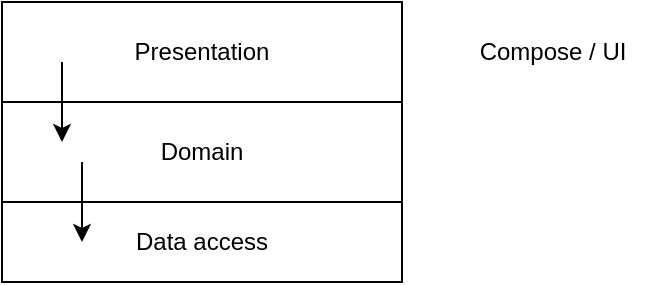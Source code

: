 <mxfile version="20.3.0" type="device" pages="6"><diagram id="-VQBMEdjraLvS2g9tJUU" name="Page-1"><mxGraphModel dx="927" dy="540" grid="1" gridSize="10" guides="1" tooltips="1" connect="1" arrows="1" fold="1" page="1" pageScale="1" pageWidth="827" pageHeight="1169" math="0" shadow="0"><root><mxCell id="0"/><mxCell id="1" parent="0"/><mxCell id="y2qVCAblu0RFhjymkAPy-1" value="Data access" style="rounded=0;whiteSpace=wrap;html=1;" parent="1" vertex="1"><mxGeometry x="160" y="320" width="200" height="40" as="geometry"/></mxCell><mxCell id="y2qVCAblu0RFhjymkAPy-2" value="Domain" style="rounded=0;whiteSpace=wrap;html=1;" parent="1" vertex="1"><mxGeometry x="160" y="270" width="200" height="50" as="geometry"/></mxCell><mxCell id="y2qVCAblu0RFhjymkAPy-3" value="Presentation" style="rounded=0;whiteSpace=wrap;html=1;" parent="1" vertex="1"><mxGeometry x="160" y="220" width="200" height="50" as="geometry"/></mxCell><mxCell id="y2qVCAblu0RFhjymkAPy-4" value="Compose / UI" style="text;html=1;align=center;verticalAlign=middle;resizable=0;points=[];autosize=1;strokeColor=none;fillColor=none;" parent="1" vertex="1"><mxGeometry x="385" y="230" width="100" height="30" as="geometry"/></mxCell><mxCell id="y2qVCAblu0RFhjymkAPy-5" value="" style="endArrow=classic;html=1;rounded=0;" parent="1" edge="1"><mxGeometry width="50" height="50" relative="1" as="geometry"><mxPoint x="190" y="250" as="sourcePoint"/><mxPoint x="190" y="290" as="targetPoint"/></mxGeometry></mxCell><mxCell id="y2qVCAblu0RFhjymkAPy-6" value="" style="endArrow=classic;html=1;rounded=0;" parent="1" edge="1"><mxGeometry width="50" height="50" relative="1" as="geometry"><mxPoint x="200" y="300" as="sourcePoint"/><mxPoint x="200" y="340" as="targetPoint"/></mxGeometry></mxCell></root></mxGraphModel></diagram><diagram id="BGA8KspBysICC5RvKh3o" name="Page-2"><mxGraphModel dx="770" dy="540" grid="1" gridSize="10" guides="1" tooltips="1" connect="1" arrows="1" fold="1" page="1" pageScale="1" pageWidth="827" pageHeight="1169" math="0" shadow="0"><root><mxCell id="0"/><mxCell id="1" parent="0"/><mxCell id="3PRIuShr3V97ZA61fkVz-1" value="root" style="rounded=0;whiteSpace=wrap;html=1;" parent="1" vertex="1"><mxGeometry x="190" y="120" width="90" height="40" as="geometry"/></mxCell><mxCell id="3PRIuShr3V97ZA61fkVz-2" value="QuoteOfDay&lt;br&gt;Screen" style="rounded=0;whiteSpace=wrap;html=1;" parent="1" vertex="1"><mxGeometry x="260" y="230" width="90" height="40" as="geometry"/></mxCell><mxCell id="3PRIuShr3V97ZA61fkVz-3" value="Loading&lt;br&gt;Button" style="rounded=0;whiteSpace=wrap;html=1;" parent="1" vertex="1"><mxGeometry x="330" y="320" width="90" height="40" as="geometry"/></mxCell><mxCell id="3PRIuShr3V97ZA61fkVz-4" value="Quote&lt;br&gt;View" style="rounded=0;whiteSpace=wrap;html=1;" parent="1" vertex="1"><mxGeometry x="190" y="320" width="90" height="40" as="geometry"/></mxCell><mxCell id="3PRIuShr3V97ZA61fkVz-5" value="" style="endArrow=classic;html=1;rounded=0;exitX=0.75;exitY=1;exitDx=0;exitDy=0;" parent="1" source="3PRIuShr3V97ZA61fkVz-1" target="3PRIuShr3V97ZA61fkVz-2" edge="1"><mxGeometry width="50" height="50" relative="1" as="geometry"><mxPoint x="320" y="200" as="sourcePoint"/><mxPoint x="370" y="150" as="targetPoint"/></mxGeometry></mxCell><mxCell id="3PRIuShr3V97ZA61fkVz-6" value="" style="endArrow=classic;html=1;rounded=0;exitX=0.25;exitY=1;exitDx=0;exitDy=0;" parent="1" source="3PRIuShr3V97ZA61fkVz-2" target="3PRIuShr3V97ZA61fkVz-4" edge="1"><mxGeometry width="50" height="50" relative="1" as="geometry"><mxPoint x="247.5" y="170" as="sourcePoint"/><mxPoint x="300" y="240" as="targetPoint"/></mxGeometry></mxCell><mxCell id="3PRIuShr3V97ZA61fkVz-7" value="" style="endArrow=classic;html=1;rounded=0;entryX=0.5;entryY=0;entryDx=0;entryDy=0;" parent="1" source="3PRIuShr3V97ZA61fkVz-2" target="3PRIuShr3V97ZA61fkVz-3" edge="1"><mxGeometry width="50" height="50" relative="1" as="geometry"><mxPoint x="413.93" y="260" as="sourcePoint"/><mxPoint x="380.001" y="310" as="targetPoint"/></mxGeometry></mxCell><mxCell id="3PRIuShr3V97ZA61fkVz-9" value="" style="shape=cylinder3;whiteSpace=wrap;html=1;boundedLbl=1;backgroundOutline=1;size=4;" parent="1" vertex="1"><mxGeometry x="180" y="150" width="30" height="30" as="geometry"/></mxCell></root></mxGraphModel></diagram><diagram id="1WEtRW9-PBqCQvGHnTmv" name="Page-3"><mxGraphModel dx="1231" dy="821" grid="1" gridSize="10" guides="1" tooltips="1" connect="1" arrows="1" fold="1" page="1" pageScale="1" pageWidth="827" pageHeight="1169" math="0" shadow="0"><root><mxCell id="0"/><mxCell id="1" parent="0"/><mxCell id="hmx8qfYnYiyP2aGDcsZM-3" value="Application" style="html=1;" vertex="1" parent="1"><mxGeometry x="240" y="110" width="110" height="50" as="geometry"/></mxCell><mxCell id="hmx8qfYnYiyP2aGDcsZM-4" value="QuoteOfDay&lt;br&gt;Application" style="html=1;" vertex="1" parent="1"><mxGeometry x="120" y="280" width="110" height="50" as="geometry"/></mxCell><mxCell id="hmx8qfYnYiyP2aGDcsZM-5" value="Extends" style="endArrow=block;endSize=16;endFill=0;html=1;rounded=0;" edge="1" parent="1" source="hmx8qfYnYiyP2aGDcsZM-4" target="hmx8qfYnYiyP2aGDcsZM-3"><mxGeometry width="160" relative="1" as="geometry"><mxPoint x="260" y="265" as="sourcePoint"/><mxPoint x="420" y="265" as="targetPoint"/></mxGeometry></mxCell><mxCell id="hmx8qfYnYiyP2aGDcsZM-6" value="QuoteOfDay&lt;br&gt;TestApplication" style="html=1;" vertex="1" parent="1"><mxGeometry x="340" y="280" width="110" height="50" as="geometry"/></mxCell><mxCell id="hmx8qfYnYiyP2aGDcsZM-7" value="Extends" style="endArrow=block;endSize=16;endFill=0;html=1;rounded=0;" edge="1" parent="1" source="hmx8qfYnYiyP2aGDcsZM-6" target="hmx8qfYnYiyP2aGDcsZM-3"><mxGeometry width="160" relative="1" as="geometry"><mxPoint x="202.647" y="290" as="sourcePoint"/><mxPoint x="287.353" y="170" as="targetPoint"/></mxGeometry></mxCell><mxCell id="hmx8qfYnYiyP2aGDcsZM-9" value="&lt;p style=&quot;margin:0px;margin-top:4px;text-align:center;&quot;&gt;&lt;i&gt;&amp;lt;&amp;lt;Interface&amp;gt;&amp;gt;&lt;/i&gt;&lt;br&gt;&lt;b&gt;DependenciesContainer&lt;/b&gt;&lt;/p&gt;&lt;hr size=&quot;1&quot;&gt;&lt;p style=&quot;margin:0px;margin-left:4px;&quot;&gt;+ quoteService: QuoteOfDayService&lt;br&gt;&lt;/p&gt;&lt;p style=&quot;margin:0px;margin-left:4px;&quot;&gt;&lt;br&gt;&lt;/p&gt;" style="verticalAlign=top;align=left;overflow=fill;fontSize=12;fontFamily=Helvetica;html=1;" vertex="1" parent="1"><mxGeometry x="450" y="60" width="230" height="80" as="geometry"/></mxCell><mxCell id="hmx8qfYnYiyP2aGDcsZM-10" value="" style="endArrow=block;dashed=1;endFill=0;endSize=12;html=1;rounded=0;entryX=0.75;entryY=1;entryDx=0;entryDy=0;exitX=0.445;exitY=1.02;exitDx=0;exitDy=0;exitPerimeter=0;" edge="1" parent="1" source="hmx8qfYnYiyP2aGDcsZM-4" target="hmx8qfYnYiyP2aGDcsZM-9"><mxGeometry width="160" relative="1" as="geometry"><mxPoint x="220" y="410" as="sourcePoint"/><mxPoint x="380" y="410" as="targetPoint"/><Array as="points"><mxPoint x="169" y="390"/><mxPoint x="623" y="390"/></Array></mxGeometry></mxCell><mxCell id="hmx8qfYnYiyP2aGDcsZM-11" value="" style="endArrow=block;dashed=1;endFill=0;endSize=12;html=1;rounded=0;exitX=0.75;exitY=0;exitDx=0;exitDy=0;" edge="1" parent="1" source="hmx8qfYnYiyP2aGDcsZM-6" target="hmx8qfYnYiyP2aGDcsZM-9"><mxGeometry width="160" relative="1" as="geometry"><mxPoint x="430" y="210" as="sourcePoint"/><mxPoint x="590" y="210" as="targetPoint"/></mxGeometry></mxCell><mxCell id="hmx8qfYnYiyP2aGDcsZM-12" value="&lt;p style=&quot;margin:0px;margin-top:4px;text-align:center;&quot;&gt;&lt;i&gt;&amp;lt;&amp;lt;Interface&amp;gt;&amp;gt;&lt;/i&gt;&lt;br&gt;&lt;b&gt;QuoteOfDayService&lt;/b&gt;&lt;/p&gt;&lt;hr size=&quot;1&quot;&gt;&lt;p style=&quot;margin:0px;margin-left:4px;&quot;&gt;&lt;/p&gt;&lt;p style=&quot;margin:0px;margin-left:4px;&quot;&gt;+ getTodayQuote(): Quote&lt;br&gt;&lt;br&gt;&lt;/p&gt;" style="verticalAlign=top;align=left;overflow=fill;fontSize=12;fontFamily=Helvetica;html=1;" vertex="1" parent="1"><mxGeometry x="300" y="450" width="190" height="70" as="geometry"/></mxCell><mxCell id="hmx8qfYnYiyP2aGDcsZM-14" value="RealQuoteOfDayService" style="html=1;" vertex="1" parent="1"><mxGeometry x="160" y="585" width="160" height="50" as="geometry"/></mxCell><mxCell id="hmx8qfYnYiyP2aGDcsZM-15" value="FakeQuoteOfDayService" style="html=1;" vertex="1" parent="1"><mxGeometry x="390" y="585" width="160" height="50" as="geometry"/></mxCell><mxCell id="hmx8qfYnYiyP2aGDcsZM-16" value="" style="endArrow=block;dashed=1;endFill=0;endSize=12;html=1;rounded=0;entryX=0.25;entryY=1;entryDx=0;entryDy=0;" edge="1" parent="1" source="hmx8qfYnYiyP2aGDcsZM-14" target="hmx8qfYnYiyP2aGDcsZM-12"><mxGeometry width="160" relative="1" as="geometry"><mxPoint x="120" y="530" as="sourcePoint"/><mxPoint x="280" y="530" as="targetPoint"/></mxGeometry></mxCell><mxCell id="hmx8qfYnYiyP2aGDcsZM-17" value="" style="endArrow=block;dashed=1;endFill=0;endSize=12;html=1;rounded=0;entryX=0.5;entryY=1;entryDx=0;entryDy=0;" edge="1" parent="1" source="hmx8qfYnYiyP2aGDcsZM-15" target="hmx8qfYnYiyP2aGDcsZM-12"><mxGeometry width="160" relative="1" as="geometry"><mxPoint x="279.861" y="595" as="sourcePoint"/><mxPoint x="357.5" y="530" as="targetPoint"/></mxGeometry></mxCell><mxCell id="hmx8qfYnYiyP2aGDcsZM-18" value="creates" style="endArrow=open;endSize=12;dashed=1;html=1;rounded=0;exitX=0.173;exitY=1;exitDx=0;exitDy=0;exitPerimeter=0;entryX=0.106;entryY=0.02;entryDx=0;entryDy=0;entryPerimeter=0;" edge="1" parent="1" source="hmx8qfYnYiyP2aGDcsZM-4" target="hmx8qfYnYiyP2aGDcsZM-14"><mxGeometry width="160" relative="1" as="geometry"><mxPoint x="120" y="430" as="sourcePoint"/><mxPoint x="280" y="430" as="targetPoint"/></mxGeometry></mxCell><mxCell id="hmx8qfYnYiyP2aGDcsZM-19" value="creates" style="endArrow=open;endSize=12;dashed=1;html=1;rounded=0;exitX=1;exitY=0.5;exitDx=0;exitDy=0;entryX=0.75;entryY=0;entryDx=0;entryDy=0;" edge="1" parent="1" source="hmx8qfYnYiyP2aGDcsZM-6" target="hmx8qfYnYiyP2aGDcsZM-15"><mxGeometry width="160" relative="1" as="geometry"><mxPoint x="149.03" y="340" as="sourcePoint"/><mxPoint x="186.96" y="596" as="targetPoint"/><Array as="points"><mxPoint x="540" y="370"/></Array></mxGeometry></mxCell></root></mxGraphModel></diagram><diagram id="xoE7cAd5PqFnJ5uAOXks" name="Page-4"><mxGraphModel dx="770" dy="540" grid="1" gridSize="10" guides="1" tooltips="1" connect="1" arrows="1" fold="1" page="1" pageScale="1" pageWidth="827" pageHeight="1169" math="0" shadow="0"><root><mxCell id="0"/><mxCell id="1" parent="0"/><mxCell id="suciB4og3atsyLsJPDhP-1" value="Home" style="rounded=0;whiteSpace=wrap;html=1;" parent="1" vertex="1"><mxGeometry x="200" y="370" width="90" height="40" as="geometry"/></mxCell><mxCell id="suciB4og3atsyLsJPDhP-3" value="Quote&lt;br&gt;Activity" style="rounded=0;whiteSpace=wrap;html=1;" parent="1" vertex="1"><mxGeometry x="200" y="280" width="90" height="40" as="geometry"/></mxCell><mxCell id="suciB4og3atsyLsJPDhP-4" value="" style="endArrow=classic;html=1;rounded=0;" parent="1" edge="1"><mxGeometry width="50" height="50" relative="1" as="geometry"><mxPoint x="220" y="370" as="sourcePoint"/><mxPoint x="220" y="320" as="targetPoint"/></mxGeometry></mxCell><mxCell id="suciB4og3atsyLsJPDhP-5" value="Info&lt;br&gt;Activity" style="rounded=0;whiteSpace=wrap;html=1;" parent="1" vertex="1"><mxGeometry x="200" y="190" width="90" height="40" as="geometry"/></mxCell><mxCell id="suciB4og3atsyLsJPDhP-6" value="" style="endArrow=classic;html=1;rounded=0;" parent="1" edge="1"><mxGeometry width="50" height="50" relative="1" as="geometry"><mxPoint x="220" y="280.0" as="sourcePoint"/><mxPoint x="220" y="230" as="targetPoint"/></mxGeometry></mxCell><mxCell id="suciB4og3atsyLsJPDhP-7" value="" style="ellipse;whiteSpace=wrap;html=1;aspect=fixed;" parent="1" vertex="1"><mxGeometry x="270" y="300" width="40" height="40" as="geometry"/></mxCell><mxCell id="suciB4og3atsyLsJPDhP-8" value="" style="ellipse;whiteSpace=wrap;html=1;aspect=fixed;" parent="1" vertex="1"><mxGeometry x="270" y="210" width="40" height="40" as="geometry"/></mxCell><mxCell id="suciB4og3atsyLsJPDhP-9" value="" style="endArrow=classic;html=1;rounded=0;" parent="1" edge="1"><mxGeometry width="50" height="50" relative="1" as="geometry"><mxPoint x="260" y="230" as="sourcePoint"/><mxPoint x="260" y="280" as="targetPoint"/></mxGeometry></mxCell><mxCell id="suciB4og3atsyLsJPDhP-10" value="" style="endArrow=classic;html=1;rounded=0;" parent="1" edge="1"><mxGeometry width="50" height="50" relative="1" as="geometry"><mxPoint x="260" y="320" as="sourcePoint"/><mxPoint x="260" y="370" as="targetPoint"/></mxGeometry></mxCell><mxCell id="suciB4og3atsyLsJPDhP-11" value="Browser&lt;br&gt;Activity" style="rounded=0;whiteSpace=wrap;html=1;" parent="1" vertex="1"><mxGeometry x="358" y="290" width="90" height="40" as="geometry"/></mxCell><mxCell id="suciB4og3atsyLsJPDhP-12" value="" style="ellipse;whiteSpace=wrap;html=1;aspect=fixed;" parent="1" vertex="1"><mxGeometry x="428" y="310" width="40" height="40" as="geometry"/></mxCell><mxCell id="suciB4og3atsyLsJPDhP-13" value="" style="endArrow=classic;html=1;rounded=0;" parent="1" target="suciB4og3atsyLsJPDhP-11" edge="1"><mxGeometry width="50" height="50" relative="1" as="geometry"><mxPoint x="220" y="190.0" as="sourcePoint"/><mxPoint x="220" y="140" as="targetPoint"/><Array as="points"><mxPoint x="220" y="150"/><mxPoint x="403" y="150"/></Array></mxGeometry></mxCell><mxCell id="suciB4og3atsyLsJPDhP-14" value="" style="endArrow=classic;html=1;rounded=0;" parent="1" edge="1"><mxGeometry width="50" height="50" relative="1" as="geometry"><mxPoint x="413" y="330" as="sourcePoint"/><mxPoint x="413" y="370" as="targetPoint"/></mxGeometry></mxCell><mxCell id="suciB4og3atsyLsJPDhP-15" value="Home" style="rounded=0;whiteSpace=wrap;html=1;" parent="1" vertex="1"><mxGeometry x="358" y="370" width="90" height="40" as="geometry"/></mxCell></root></mxGraphModel></diagram><diagram id="fRpS7cZxY6wtZ4hVvCqo" name="Page-5"><mxGraphModel dx="927" dy="540" grid="1" gridSize="10" guides="1" tooltips="1" connect="1" arrows="1" fold="1" page="1" pageScale="1" pageWidth="827" pageHeight="1169" math="0" shadow="0"><root><mxCell id="0"/><mxCell id="1" parent="0"/><mxCell id="sHOGnM6eZyYuQiSPJUrt-1" value="Host" style="rounded=0;whiteSpace=wrap;html=1;" vertex="1" parent="1"><mxGeometry x="120" y="310" width="180" height="60" as="geometry"/></mxCell><mxCell id="sHOGnM6eZyYuQiSPJUrt-3" style="edgeStyle=orthogonalEdgeStyle;shape=link;rounded=0;orthogonalLoop=1;jettySize=auto;html=1;exitX=0.5;exitY=0;exitDx=0;exitDy=0;entryX=0.31;entryY=0.8;entryDx=0;entryDy=0;entryPerimeter=0;" edge="1" parent="1" source="sHOGnM6eZyYuQiSPJUrt-2" target="sHOGnM6eZyYuQiSPJUrt-4"><mxGeometry relative="1" as="geometry"><mxPoint x="340" y="100" as="targetPoint"/></mxGeometry></mxCell><mxCell id="sHOGnM6eZyYuQiSPJUrt-2" value="" style="rounded=0;whiteSpace=wrap;html=1;" vertex="1" parent="1"><mxGeometry x="240" y="280" width="40" height="60" as="geometry"/></mxCell><mxCell id="sHOGnM6eZyYuQiSPJUrt-4" value="public network" style="ellipse;shape=cloud;whiteSpace=wrap;html=1;" vertex="1" parent="1"><mxGeometry x="370" y="90" width="120" height="80" as="geometry"/></mxCell><mxCell id="sHOGnM6eZyYuQiSPJUrt-5" style="edgeStyle=orthogonalEdgeStyle;shape=link;rounded=0;orthogonalLoop=1;jettySize=auto;html=1;exitX=0.25;exitY=0;exitDx=0;exitDy=0;width=-6;" edge="1" parent="1" source="sHOGnM6eZyYuQiSPJUrt-1" target="sHOGnM6eZyYuQiSPJUrt-4"><mxGeometry relative="1" as="geometry"><mxPoint x="350" y="110" as="targetPoint"/><mxPoint x="270" y="290" as="sourcePoint"/><Array as="points"><mxPoint x="165" y="80"/><mxPoint x="410" y="80"/></Array></mxGeometry></mxCell></root></mxGraphModel></diagram><diagram id="xo_6dD0H37gHUyVNphQB" name="Page-6"><mxGraphModel dx="1188" dy="729" grid="1" gridSize="10" guides="1" tooltips="1" connect="1" arrows="1" fold="1" page="1" pageScale="1" pageWidth="827" pageHeight="1169" math="0" shadow="0"><root><mxCell id="0"/><mxCell id="1" parent="0"/><mxCell id="GK_rvt2CNMIF1B6wIO8d-1" value="Data access" style="rounded=0;whiteSpace=wrap;html=1;" vertex="1" parent="1"><mxGeometry x="160" y="320" width="200" height="40" as="geometry"/></mxCell><mxCell id="GK_rvt2CNMIF1B6wIO8d-2" value="Domain" style="rounded=0;whiteSpace=wrap;html=1;" vertex="1" parent="1"><mxGeometry x="160" y="270" width="200" height="50" as="geometry"/></mxCell><mxCell id="GK_rvt2CNMIF1B6wIO8d-3" value="Presentation" style="rounded=0;whiteSpace=wrap;html=1;" vertex="1" parent="1"><mxGeometry x="160" y="220" width="200" height="50" as="geometry"/></mxCell><mxCell id="GK_rvt2CNMIF1B6wIO8d-4" value="Compose / UI" style="text;html=1;align=center;verticalAlign=middle;resizable=0;points=[];autosize=1;strokeColor=none;fillColor=none;" vertex="1" parent="1"><mxGeometry x="385" y="230" width="100" height="30" as="geometry"/></mxCell><mxCell id="GK_rvt2CNMIF1B6wIO8d-5" value="" style="endArrow=classic;html=1;rounded=0;" edge="1" parent="1"><mxGeometry width="50" height="50" relative="1" as="geometry"><mxPoint x="190" y="250" as="sourcePoint"/><mxPoint x="190" y="290" as="targetPoint"/></mxGeometry></mxCell><mxCell id="GK_rvt2CNMIF1B6wIO8d-6" value="" style="endArrow=classic;html=1;rounded=0;" edge="1" parent="1"><mxGeometry width="50" height="50" relative="1" as="geometry"><mxPoint x="200" y="300" as="sourcePoint"/><mxPoint x="200" y="340" as="targetPoint"/></mxGeometry></mxCell><mxCell id="GK_rvt2CNMIF1B6wIO8d-7" value="Quote" style="rounded=0;whiteSpace=wrap;html=1;" vertex="1" parent="1"><mxGeometry x="394" y="280" width="56" height="30" as="geometry"/></mxCell><mxCell id="GK_rvt2CNMIF1B6wIO8d-8" value="gson + okhttp" style="rounded=0;whiteSpace=wrap;html=1;" vertex="1" parent="1"><mxGeometry x="394" y="325" width="126" height="30" as="geometry"/></mxCell><mxCell id="GK_rvt2CNMIF1B6wIO8d-9" value="QuoteDto" style="rounded=0;whiteSpace=wrap;html=1;" vertex="1" parent="1"><mxGeometry x="550" y="325" width="100" height="30" as="geometry"/></mxCell><mxCell id="GK_rvt2CNMIF1B6wIO8d-11" value="" style="rounded=0;whiteSpace=wrap;html=1;" vertex="1" parent="1"><mxGeometry x="170" y="200" width="30" height="140" as="geometry"/></mxCell></root></mxGraphModel></diagram></mxfile>